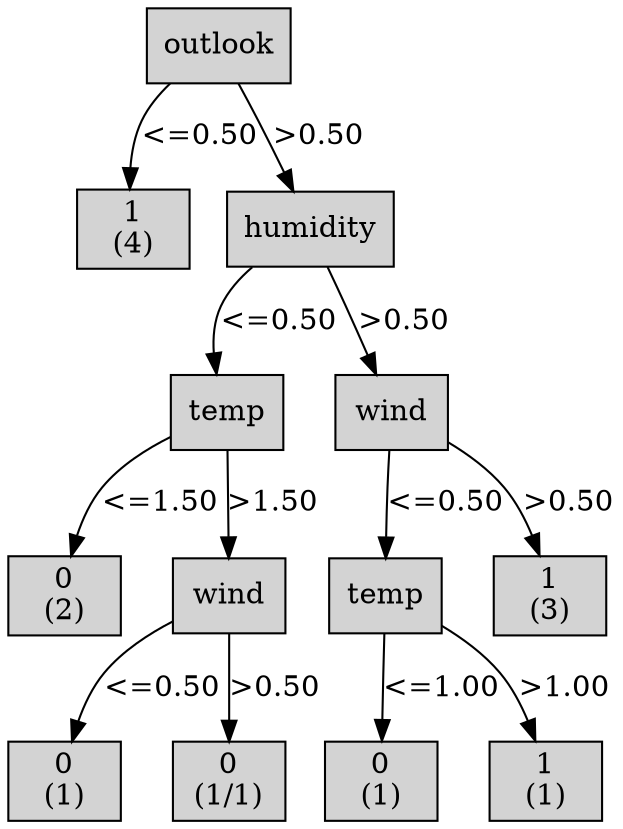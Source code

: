 digraph ID3_Tree {
"0" [shape=box, style=filled, label="outlook
", weight=1]
"1" [shape=box, style=filled, label="1
(4)
", weight=2]
0 -> 1 [ label = "<=0.50"];
"2" [shape=box, style=filled, label="humidity
", weight=2]
0 -> 2 [ label = ">0.50"];
"3" [shape=box, style=filled, label="temp
", weight=3]
2 -> 3 [ label = "<=0.50"];
"4" [shape=box, style=filled, label="0
(2)
", weight=4]
3 -> 4 [ label = "<=1.50"];
"5" [shape=box, style=filled, label="wind
", weight=4]
3 -> 5 [ label = ">1.50"];
"6" [shape=box, style=filled, label="0
(1)
", weight=5]
5 -> 6 [ label = "<=0.50"];
"7" [shape=box, style=filled, label="0
(1/1)
", weight=5]
5 -> 7 [ label = ">0.50"];
"8" [shape=box, style=filled, label="wind
", weight=3]
2 -> 8 [ label = ">0.50"];
"9" [shape=box, style=filled, label="temp
", weight=4]
8 -> 9 [ label = "<=0.50"];
"10" [shape=box, style=filled, label="0
(1)
", weight=5]
9 -> 10 [ label = "<=1.00"];
"11" [shape=box, style=filled, label="1
(1)
", weight=5]
9 -> 11 [ label = ">1.00"];
"12" [shape=box, style=filled, label="1
(3)
", weight=4]
8 -> 12 [ label = ">0.50"];
{rank=same; 0;};
{rank=same; 1;2;};
{rank=same; 3;8;};
{rank=same; 4;5;9;12;};
{rank=same; 6;7;10;11;};
}